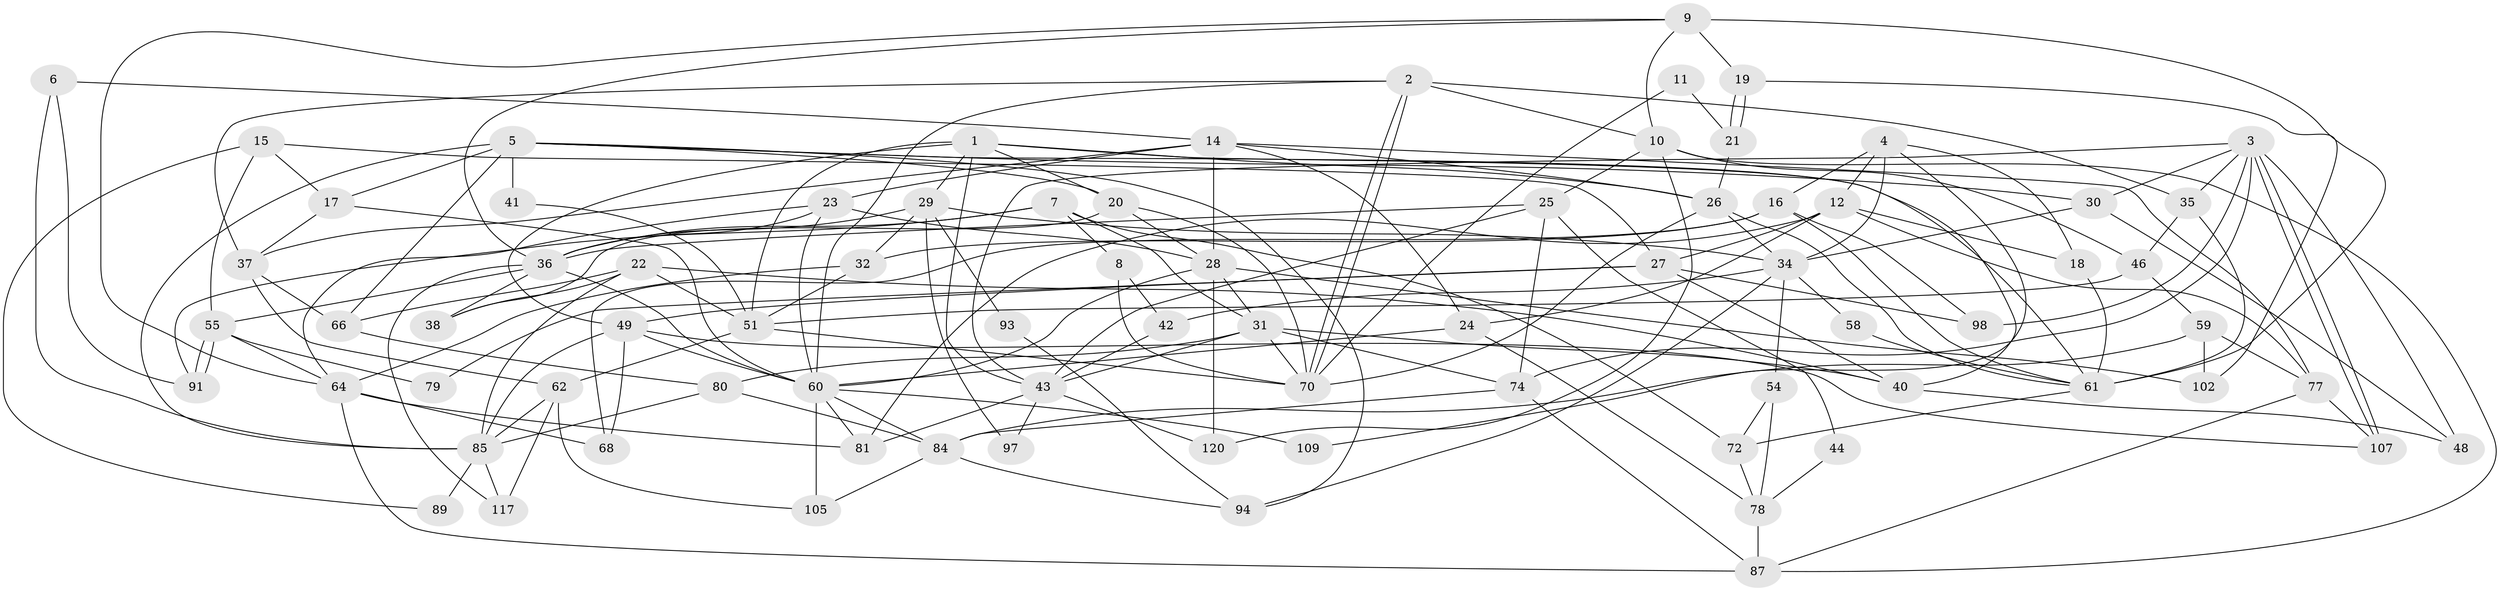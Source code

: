 // Generated by graph-tools (version 1.1) at 2025/52/02/27/25 19:52:01]
// undirected, 78 vertices, 186 edges
graph export_dot {
graph [start="1"]
  node [color=gray90,style=filled];
  1 [super="+96"];
  2 [super="+45"];
  3 [super="+118"];
  4;
  5 [super="+106"];
  6;
  7;
  8;
  9 [super="+83"];
  10 [super="+76"];
  11;
  12 [super="+13"];
  14 [super="+104"];
  15;
  16 [super="+114"];
  17 [super="+33"];
  18 [super="+110"];
  19;
  20 [super="+67"];
  21;
  22 [super="+99"];
  23 [super="+82"];
  24 [super="+39"];
  25 [super="+65"];
  26 [super="+50"];
  27 [super="+119"];
  28 [super="+113"];
  29 [super="+73"];
  30;
  31 [super="+86"];
  32 [super="+53"];
  34 [super="+103"];
  35;
  36 [super="+90"];
  37 [super="+56"];
  38;
  40 [super="+112"];
  41;
  42;
  43 [super="+47"];
  44;
  46;
  48 [super="+92"];
  49 [super="+71"];
  51 [super="+52"];
  54;
  55 [super="+57"];
  58;
  59 [super="+63"];
  60 [super="+111"];
  61 [super="+115"];
  62 [super="+69"];
  64 [super="+116"];
  66;
  68;
  70 [super="+75"];
  72;
  74;
  77;
  78 [super="+100"];
  79;
  80 [super="+108"];
  81;
  84 [super="+88"];
  85 [super="+95"];
  87;
  89;
  91;
  93;
  94;
  97;
  98 [super="+101"];
  102;
  105;
  107;
  109;
  117;
  120;
  1 -- 40;
  1 -- 20;
  1 -- 51;
  1 -- 29;
  1 -- 26;
  1 -- 43;
  1 -- 49;
  2 -- 70;
  2 -- 70;
  2 -- 10;
  2 -- 60;
  2 -- 35;
  2 -- 37;
  3 -- 35;
  3 -- 107;
  3 -- 107;
  3 -- 98;
  3 -- 48;
  3 -- 74;
  3 -- 43;
  3 -- 30;
  4 -- 34;
  4 -- 18;
  4 -- 109;
  4 -- 12;
  4 -- 16;
  5 -- 41 [weight=2];
  5 -- 94;
  5 -- 66;
  5 -- 61;
  5 -- 30;
  5 -- 17;
  5 -- 85;
  5 -- 20;
  6 -- 14;
  6 -- 91;
  6 -- 85;
  7 -- 36 [weight=2];
  7 -- 31;
  7 -- 8;
  7 -- 72;
  7 -- 91;
  8 -- 70;
  8 -- 42;
  9 -- 19;
  9 -- 36;
  9 -- 64;
  9 -- 10;
  9 -- 61 [weight=2];
  10 -- 25;
  10 -- 46;
  10 -- 120;
  10 -- 87;
  11 -- 21;
  11 -- 70;
  12 -- 81;
  12 -- 27;
  12 -- 77;
  12 -- 24;
  12 -- 18;
  14 -- 24;
  14 -- 77;
  14 -- 37;
  14 -- 26;
  14 -- 28;
  14 -- 23;
  15 -- 17;
  15 -- 27;
  15 -- 89;
  15 -- 55;
  16 -- 68;
  16 -- 32 [weight=2];
  16 -- 61;
  16 -- 98;
  17 -- 60;
  17 -- 37;
  18 -- 61;
  19 -- 102;
  19 -- 21;
  19 -- 21;
  20 -- 28;
  20 -- 38;
  20 -- 70;
  21 -- 26;
  22 -- 66 [weight=2];
  22 -- 51;
  22 -- 40;
  22 -- 38;
  22 -- 85;
  23 -- 64;
  23 -- 36;
  23 -- 60;
  23 -- 28;
  24 -- 60;
  24 -- 78;
  25 -- 74;
  25 -- 44;
  25 -- 43;
  25 -- 36;
  26 -- 34;
  26 -- 70;
  26 -- 61;
  27 -- 40 [weight=2];
  27 -- 79;
  27 -- 49;
  27 -- 98;
  28 -- 31;
  28 -- 120;
  28 -- 60;
  28 -- 102;
  29 -- 36;
  29 -- 32;
  29 -- 93;
  29 -- 97;
  29 -- 34;
  30 -- 34;
  30 -- 48;
  31 -- 40;
  31 -- 70 [weight=2];
  31 -- 74;
  31 -- 80;
  31 -- 43;
  32 -- 51;
  32 -- 64;
  34 -- 42;
  34 -- 54;
  34 -- 94;
  34 -- 58;
  35 -- 61;
  35 -- 46;
  36 -- 117;
  36 -- 55;
  36 -- 38;
  36 -- 60;
  37 -- 66;
  37 -- 62;
  40 -- 48;
  41 -- 51;
  42 -- 43;
  43 -- 120;
  43 -- 81;
  43 -- 97;
  44 -- 78;
  46 -- 51;
  46 -- 59;
  49 -- 107;
  49 -- 68;
  49 -- 60 [weight=2];
  49 -- 85;
  51 -- 70;
  51 -- 62;
  54 -- 72;
  54 -- 78;
  55 -- 91;
  55 -- 91;
  55 -- 79;
  55 -- 64;
  58 -- 61;
  59 -- 84;
  59 -- 77;
  59 -- 102;
  60 -- 105;
  60 -- 109;
  60 -- 81;
  60 -- 84;
  61 -- 72;
  62 -- 85;
  62 -- 117;
  62 -- 105;
  64 -- 68;
  64 -- 81;
  64 -- 87;
  66 -- 80;
  72 -- 78;
  74 -- 87;
  74 -- 84;
  77 -- 87;
  77 -- 107;
  78 -- 87;
  80 -- 84;
  80 -- 85;
  84 -- 94;
  84 -- 105;
  85 -- 89 [weight=2];
  85 -- 117;
  93 -- 94;
}
